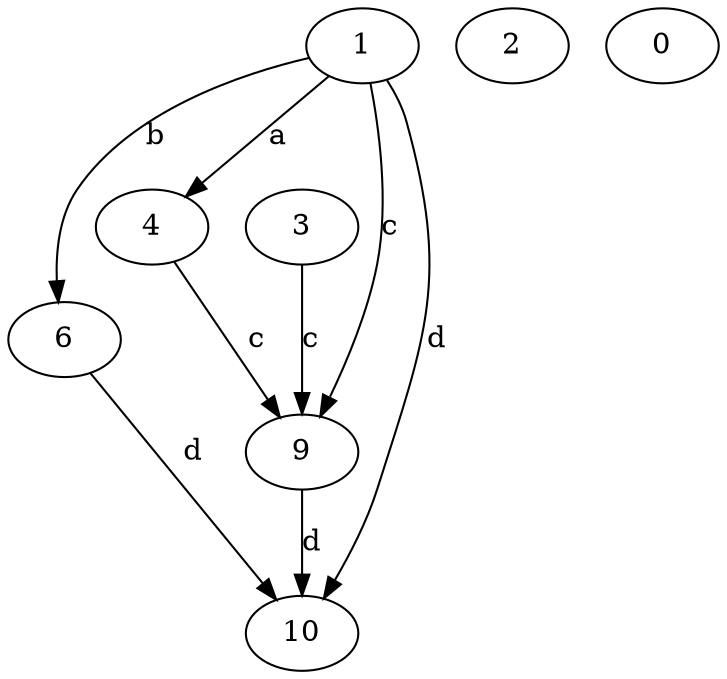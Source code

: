 strict digraph  {
1;
2;
3;
4;
6;
0;
9;
10;
1 -> 4  [label=a];
1 -> 6  [label=b];
1 -> 9  [label=c];
1 -> 10  [label=d];
3 -> 9  [label=c];
4 -> 9  [label=c];
6 -> 10  [label=d];
9 -> 10  [label=d];
}
